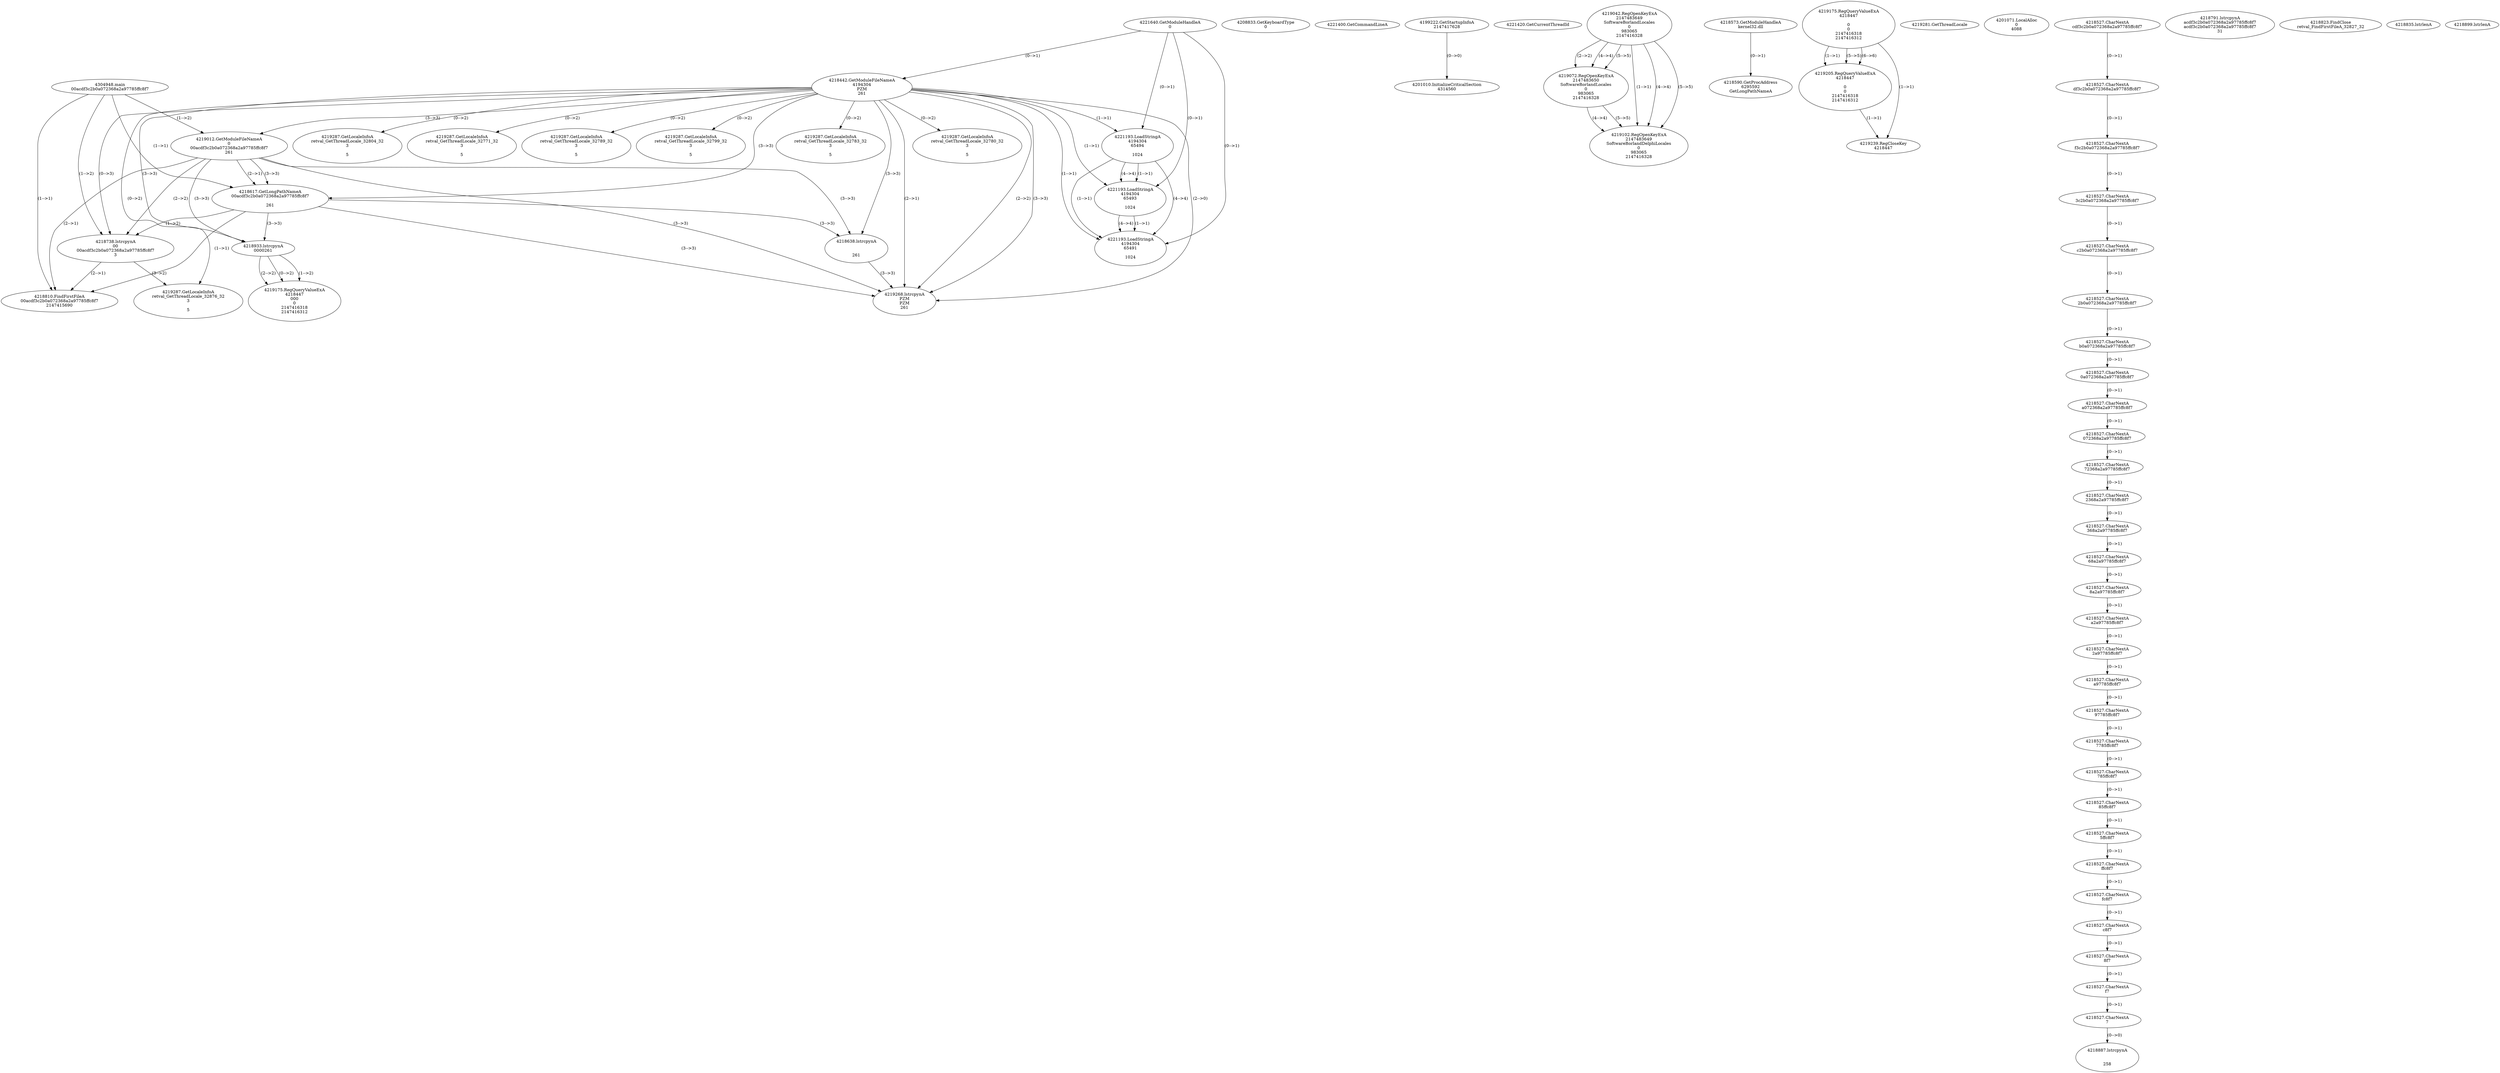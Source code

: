 // Global SCDG with merge call
digraph {
	0 [label="4304948.main
00acdf3c2b0a072368a2a97785ffc8f7"]
	1 [label="4221640.GetModuleHandleA
0"]
	2 [label="4208833.GetKeyboardType
0"]
	3 [label="4221400.GetCommandLineA
"]
	4 [label="4199222.GetStartupInfoA
2147417628"]
	5 [label="4221420.GetCurrentThreadId
"]
	6 [label="4218442.GetModuleFileNameA
4194304
PZM
261"]
	1 -> 6 [label="(0-->1)"]
	7 [label="4219012.GetModuleFileNameA
0
00acdf3c2b0a072368a2a97785ffc8f7
261"]
	0 -> 7 [label="(1-->2)"]
	6 -> 7 [label="(3-->3)"]
	8 [label="4219042.RegOpenKeyExA
2147483649
Software\Borland\Locales
0
983065
2147416328"]
	9 [label="4218573.GetModuleHandleA
kernel32.dll"]
	10 [label="4218590.GetProcAddress
6295592
GetLongPathNameA"]
	9 -> 10 [label="(0-->1)"]
	11 [label="4218617.GetLongPathNameA
00acdf3c2b0a072368a2a97785ffc8f7

261"]
	0 -> 11 [label="(1-->1)"]
	7 -> 11 [label="(2-->1)"]
	6 -> 11 [label="(3-->3)"]
	7 -> 11 [label="(3-->3)"]
	12 [label="4218638.lstrcpynA


261"]
	6 -> 12 [label="(3-->3)"]
	7 -> 12 [label="(3-->3)"]
	11 -> 12 [label="(3-->3)"]
	13 [label="4219175.RegQueryValueExA
4218447

0
0
2147416318
2147416312"]
	14 [label="4219205.RegQueryValueExA
4218447

0
0
2147416318
2147416312"]
	13 -> 14 [label="(1-->1)"]
	13 -> 14 [label="(5-->5)"]
	13 -> 14 [label="(6-->6)"]
	15 [label="4219239.RegCloseKey
4218447"]
	13 -> 15 [label="(1-->1)"]
	14 -> 15 [label="(1-->1)"]
	16 [label="4219268.lstrcpynA
PZM
PZM
261"]
	6 -> 16 [label="(2-->1)"]
	6 -> 16 [label="(2-->2)"]
	6 -> 16 [label="(3-->3)"]
	7 -> 16 [label="(3-->3)"]
	11 -> 16 [label="(3-->3)"]
	12 -> 16 [label="(3-->3)"]
	6 -> 16 [label="(2-->0)"]
	17 [label="4219281.GetThreadLocale
"]
	18 [label="4219287.GetLocaleInfoA
retval_GetThreadLocale_32804_32
3

5"]
	6 -> 18 [label="(0-->2)"]
	19 [label="4221193.LoadStringA
4194304
65494

1024"]
	1 -> 19 [label="(0-->1)"]
	6 -> 19 [label="(1-->1)"]
	20 [label="4221193.LoadStringA
4194304
65493

1024"]
	1 -> 20 [label="(0-->1)"]
	6 -> 20 [label="(1-->1)"]
	19 -> 20 [label="(1-->1)"]
	19 -> 20 [label="(4-->4)"]
	21 [label="4219072.RegOpenKeyExA
2147483650
Software\Borland\Locales
0
983065
2147416328"]
	8 -> 21 [label="(2-->2)"]
	8 -> 21 [label="(4-->4)"]
	8 -> 21 [label="(5-->5)"]
	22 [label="4219102.RegOpenKeyExA
2147483649
Software\Borland\Delphi\Locales
0
983065
2147416328"]
	8 -> 22 [label="(1-->1)"]
	8 -> 22 [label="(4-->4)"]
	21 -> 22 [label="(4-->4)"]
	8 -> 22 [label="(5-->5)"]
	21 -> 22 [label="(5-->5)"]
	23 [label="4219287.GetLocaleInfoA
retval_GetThreadLocale_32771_32
3

5"]
	6 -> 23 [label="(0-->2)"]
	24 [label="4219287.GetLocaleInfoA
retval_GetThreadLocale_32789_32
3

5"]
	6 -> 24 [label="(0-->2)"]
	25 [label="4201010.InitializeCriticalSection
4314560"]
	4 -> 25 [label="(0-->0)"]
	26 [label="4201071.LocalAlloc
0
4088"]
	27 [label="4219287.GetLocaleInfoA
retval_GetThreadLocale_32799_32
3

5"]
	6 -> 27 [label="(0-->2)"]
	28 [label="4218738.lstrcpynA
00
00acdf3c2b0a072368a2a97785ffc8f7
3"]
	0 -> 28 [label="(1-->2)"]
	7 -> 28 [label="(2-->2)"]
	11 -> 28 [label="(1-->2)"]
	6 -> 28 [label="(0-->3)"]
	29 [label="4218527.CharNextA
cdf3c2b0a072368a2a97785ffc8f7"]
	30 [label="4218527.CharNextA
df3c2b0a072368a2a97785ffc8f7"]
	29 -> 30 [label="(0-->1)"]
	31 [label="4218527.CharNextA
f3c2b0a072368a2a97785ffc8f7"]
	30 -> 31 [label="(0-->1)"]
	32 [label="4218527.CharNextA
3c2b0a072368a2a97785ffc8f7"]
	31 -> 32 [label="(0-->1)"]
	33 [label="4218527.CharNextA
c2b0a072368a2a97785ffc8f7"]
	32 -> 33 [label="(0-->1)"]
	34 [label="4218527.CharNextA
2b0a072368a2a97785ffc8f7"]
	33 -> 34 [label="(0-->1)"]
	35 [label="4218527.CharNextA
b0a072368a2a97785ffc8f7"]
	34 -> 35 [label="(0-->1)"]
	36 [label="4218527.CharNextA
0a072368a2a97785ffc8f7"]
	35 -> 36 [label="(0-->1)"]
	37 [label="4218527.CharNextA
a072368a2a97785ffc8f7"]
	36 -> 37 [label="(0-->1)"]
	38 [label="4218527.CharNextA
072368a2a97785ffc8f7"]
	37 -> 38 [label="(0-->1)"]
	39 [label="4218527.CharNextA
72368a2a97785ffc8f7"]
	38 -> 39 [label="(0-->1)"]
	40 [label="4218527.CharNextA
2368a2a97785ffc8f7"]
	39 -> 40 [label="(0-->1)"]
	41 [label="4218527.CharNextA
368a2a97785ffc8f7"]
	40 -> 41 [label="(0-->1)"]
	42 [label="4218527.CharNextA
68a2a97785ffc8f7"]
	41 -> 42 [label="(0-->1)"]
	43 [label="4218527.CharNextA
8a2a97785ffc8f7"]
	42 -> 43 [label="(0-->1)"]
	44 [label="4218527.CharNextA
a2a97785ffc8f7"]
	43 -> 44 [label="(0-->1)"]
	45 [label="4218527.CharNextA
2a97785ffc8f7"]
	44 -> 45 [label="(0-->1)"]
	46 [label="4218527.CharNextA
a97785ffc8f7"]
	45 -> 46 [label="(0-->1)"]
	47 [label="4218527.CharNextA
97785ffc8f7"]
	46 -> 47 [label="(0-->1)"]
	48 [label="4218527.CharNextA
7785ffc8f7"]
	47 -> 48 [label="(0-->1)"]
	49 [label="4218527.CharNextA
785ffc8f7"]
	48 -> 49 [label="(0-->1)"]
	50 [label="4218527.CharNextA
85ffc8f7"]
	49 -> 50 [label="(0-->1)"]
	51 [label="4218527.CharNextA
5ffc8f7"]
	50 -> 51 [label="(0-->1)"]
	52 [label="4218527.CharNextA
ffc8f7"]
	51 -> 52 [label="(0-->1)"]
	53 [label="4218527.CharNextA
fc8f7"]
	52 -> 53 [label="(0-->1)"]
	54 [label="4218527.CharNextA
c8f7"]
	53 -> 54 [label="(0-->1)"]
	55 [label="4218527.CharNextA
8f7"]
	54 -> 55 [label="(0-->1)"]
	56 [label="4218527.CharNextA
f7"]
	55 -> 56 [label="(0-->1)"]
	57 [label="4218527.CharNextA
7"]
	56 -> 57 [label="(0-->1)"]
	58 [label="4218791.lstrcpynA
acdf3c2b0a072368a2a97785ffc8f7
acdf3c2b0a072368a2a97785ffc8f7
31"]
	59 [label="4218810.FindFirstFileA
00acdf3c2b0a072368a2a97785ffc8f7
2147415690"]
	0 -> 59 [label="(1-->1)"]
	7 -> 59 [label="(2-->1)"]
	11 -> 59 [label="(1-->1)"]
	28 -> 59 [label="(2-->1)"]
	60 [label="4218823.FindClose
retval_FindFirstFileA_32827_32"]
	61 [label="4218835.lstrlenA
"]
	62 [label="4218887.lstrcpynA


258"]
	57 -> 62 [label="(0-->0)"]
	63 [label="4218899.lstrlenA
"]
	64 [label="4218933.lstrcpynA
00\
00\
261"]
	6 -> 64 [label="(3-->3)"]
	7 -> 64 [label="(3-->3)"]
	11 -> 64 [label="(3-->3)"]
	65 [label="4219175.RegQueryValueExA
4218447
00\
0
0
2147416318
2147416312"]
	64 -> 65 [label="(1-->2)"]
	64 -> 65 [label="(2-->2)"]
	64 -> 65 [label="(0-->2)"]
	66 [label="4219287.GetLocaleInfoA
retval_GetThreadLocale_32876_32
3

5"]
	6 -> 66 [label="(0-->2)"]
	28 -> 66 [label="(3-->2)"]
	67 [label="4219287.GetLocaleInfoA
retval_GetThreadLocale_32783_32
3

5"]
	6 -> 67 [label="(0-->2)"]
	68 [label="4221193.LoadStringA
4194304
65491

1024"]
	1 -> 68 [label="(0-->1)"]
	6 -> 68 [label="(1-->1)"]
	19 -> 68 [label="(1-->1)"]
	20 -> 68 [label="(1-->1)"]
	19 -> 68 [label="(4-->4)"]
	20 -> 68 [label="(4-->4)"]
	69 [label="4219287.GetLocaleInfoA
retval_GetThreadLocale_32780_32
3

5"]
	6 -> 69 [label="(0-->2)"]
}
